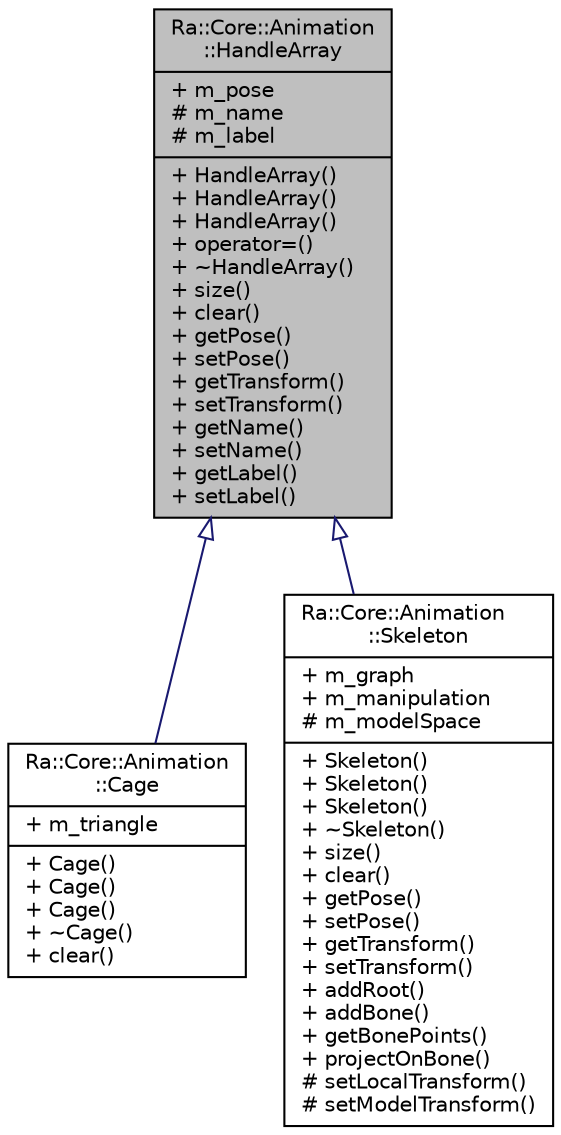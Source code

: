 digraph "Ra::Core::Animation::HandleArray"
{
 // INTERACTIVE_SVG=YES
 // LATEX_PDF_SIZE
  edge [fontname="Helvetica",fontsize="10",labelfontname="Helvetica",labelfontsize="10"];
  node [fontname="Helvetica",fontsize="10",shape=record];
  Node1 [label="{Ra::Core::Animation\l::HandleArray\n|+ m_pose\l# m_name\l# m_label\l|+ HandleArray()\l+ HandleArray()\l+ HandleArray()\l+ operator=()\l+ ~HandleArray()\l+ size()\l+ clear()\l+ getPose()\l+ setPose()\l+ getTransform()\l+ setTransform()\l+ getName()\l+ setName()\l+ getLabel()\l+ setLabel()\l}",height=0.2,width=0.4,color="black", fillcolor="grey75", style="filled", fontcolor="black",tooltip=" "];
  Node1 -> Node2 [dir="back",color="midnightblue",fontsize="10",style="solid",arrowtail="onormal",fontname="Helvetica"];
  Node2 [label="{Ra::Core::Animation\l::Cage\n|+ m_triangle\l|+ Cage()\l+ Cage()\l+ Cage()\l+ ~Cage()\l+ clear()\l}",height=0.2,width=0.4,color="black", fillcolor="white", style="filled",URL="$classRa_1_1Core_1_1Animation_1_1Cage.html",tooltip=" "];
  Node1 -> Node3 [dir="back",color="midnightblue",fontsize="10",style="solid",arrowtail="onormal",fontname="Helvetica"];
  Node3 [label="{Ra::Core::Animation\l::Skeleton\n|+ m_graph\l+ m_manipulation\l# m_modelSpace\l|+ Skeleton()\l+ Skeleton()\l+ Skeleton()\l+ ~Skeleton()\l+ size()\l+ clear()\l+ getPose()\l+ setPose()\l+ getTransform()\l+ setTransform()\l+ addRoot()\l+ addBone()\l+ getBonePoints()\l+ projectOnBone()\l# setLocalTransform()\l# setModelTransform()\l}",height=0.2,width=0.4,color="black", fillcolor="white", style="filled",URL="$classRa_1_1Core_1_1Animation_1_1Skeleton.html",tooltip=" "];
}
